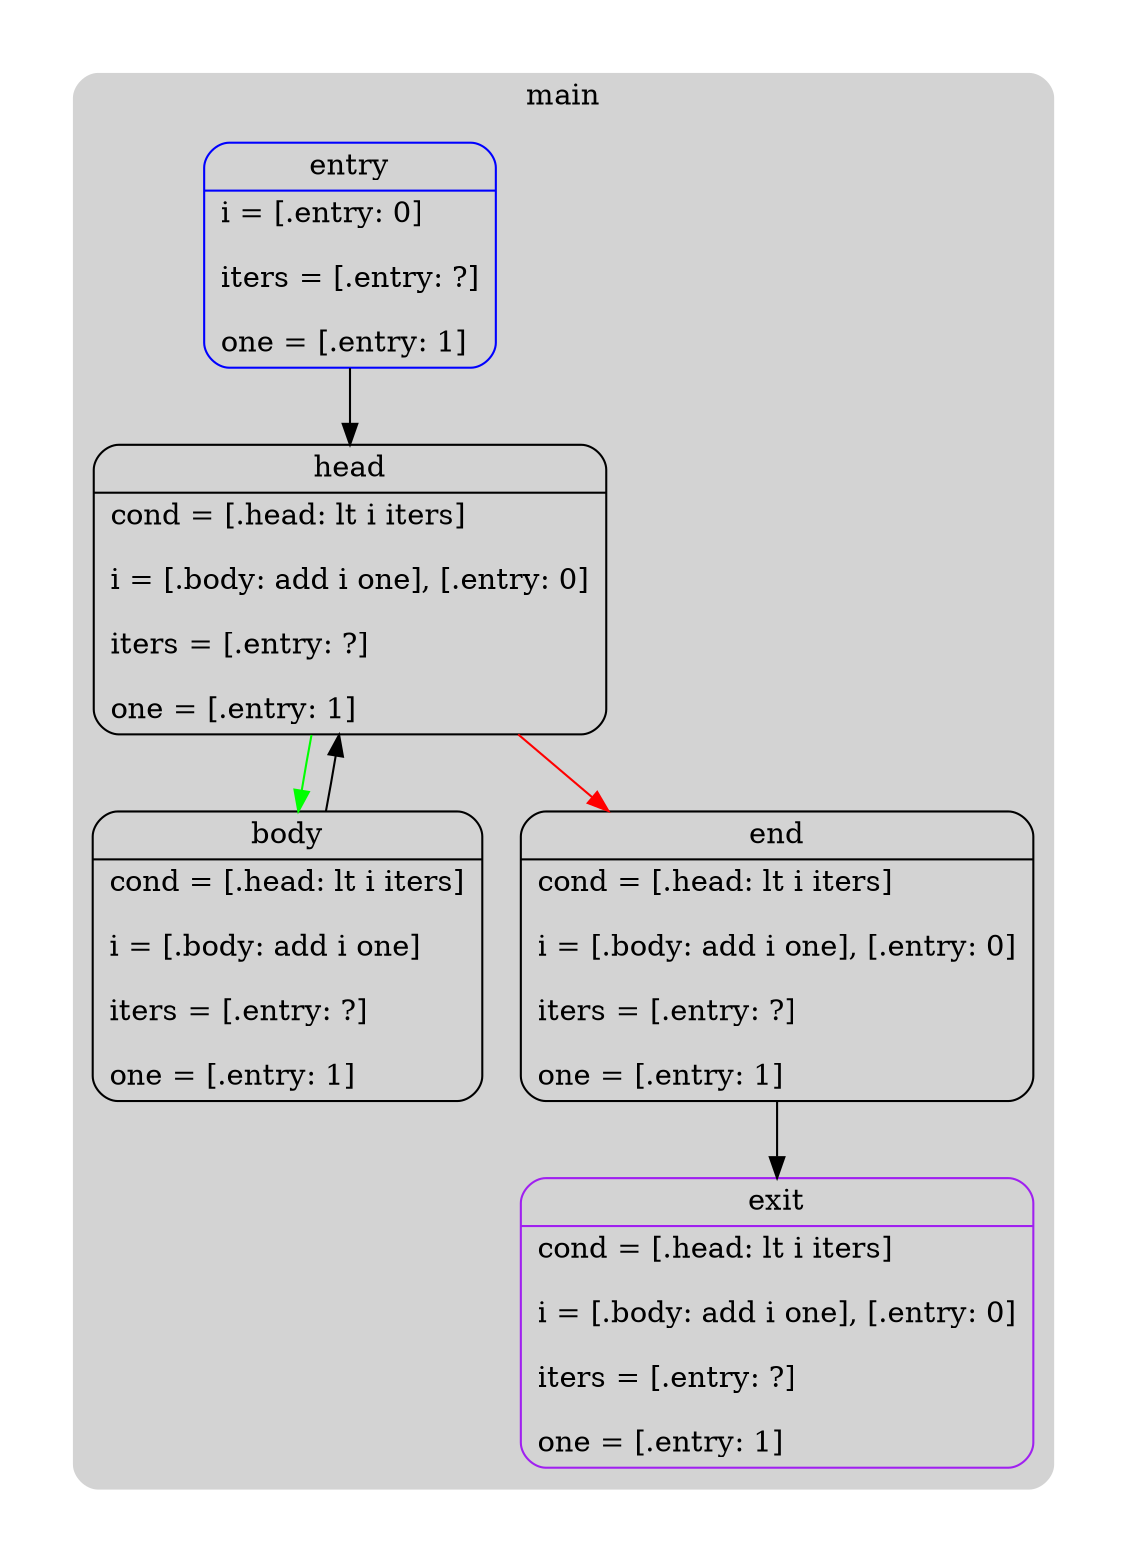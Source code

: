 digraph G {
  compound=true
  subgraph cluster_ {
    peripheries=0
    subgraph cluster_0_wrapper {
      peripheries=0
      margin=15
      subgraph cluster_0 {
        label="main"
        color=darkgray
        style=rounded
        bgcolor=lightgray
        margin=10
        cluster_0_0[label="{entry|i = [.entry: 0]\l\liters = [.entry: ?]\l\lone = [.entry: 1]\l}",shape=Mrecord,color=blue]
        cluster_0_1[label="{head|cond = [.head: lt i iters]\l\li = [.body: add i one], [.entry: 0]\l\liters = [.entry: ?]\l\lone = [.entry: 1]\l}",shape=Mrecord,color=black]
        cluster_0_2[label="{body|cond = [.head: lt i iters]\l\li = [.body: add i one]\l\liters = [.entry: ?]\l\lone = [.entry: 1]\l}",shape=Mrecord,color=black]
        cluster_0_3[label="{end|cond = [.head: lt i iters]\l\li = [.body: add i one], [.entry: 0]\l\liters = [.entry: ?]\l\lone = [.entry: 1]\l}",shape=Mrecord,color=black]
        cluster_0_exit[label="{exit|cond = [.head: lt i iters]\l\li = [.body: add i one], [.entry: 0]\l\liters = [.entry: ?]\l\lone = [.entry: 1]\l}",shape=Mrecord,color=purple]
        cluster_0_0 -> cluster_0_1
        cluster_0_1 -> cluster_0_2 [color=green]
        cluster_0_1 -> cluster_0_3 [color=red]
        cluster_0_2 -> cluster_0_1
        cluster_0_3 -> cluster_0_exit [color=black]
      }
    }
  }
}
